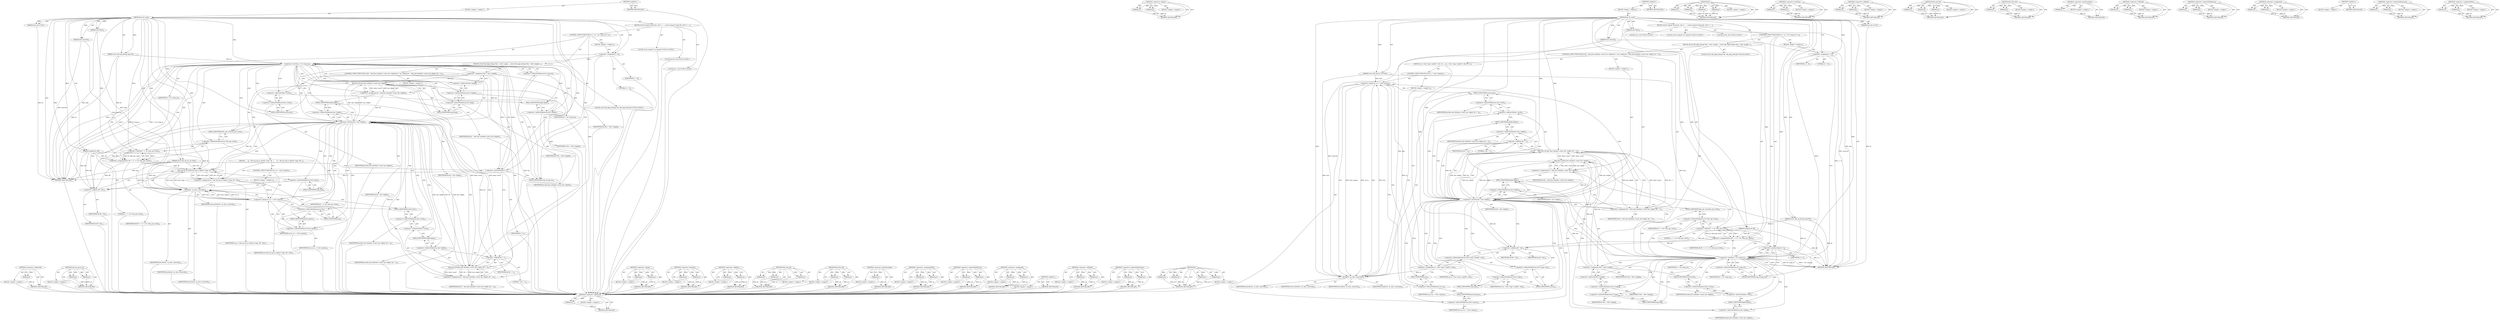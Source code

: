 digraph "&lt;operator&gt;.assignmentPlus" {
vulnerable_154 [label=<(METHOD,&lt;operator&gt;.addressOf)>];
vulnerable_155 [label=<(PARAM,p1)>];
vulnerable_156 [label=<(BLOCK,&lt;empty&gt;,&lt;empty&gt;)>];
vulnerable_157 [label=<(METHOD_RETURN,ANY)>];
vulnerable_179 [label=<(METHOD,blk_mq_tag_to_rq)>];
vulnerable_180 [label=<(PARAM,p1)>];
vulnerable_181 [label=<(PARAM,p2)>];
vulnerable_182 [label=<(BLOCK,&lt;empty&gt;,&lt;empty&gt;)>];
vulnerable_183 [label=<(METHOD_RETURN,ANY)>];
vulnerable_6 [label=<(METHOD,&lt;global&gt;)<SUB>1</SUB>>];
vulnerable_7 [label=<(BLOCK,&lt;empty&gt;,&lt;empty&gt;)<SUB>1</SUB>>];
vulnerable_8 [label=<(METHOD,bt_for_each)<SUB>1</SUB>>];
vulnerable_9 [label=<(PARAM,struct blk_mq_hw_ctx *hctx)<SUB>1</SUB>>];
vulnerable_10 [label=<(PARAM,struct blk_mq_bitmap_tags *bt)<SUB>2</SUB>>];
vulnerable_11 [label=<(PARAM,unsigned int off)<SUB>2</SUB>>];
vulnerable_12 [label=<(PARAM,busy_iter_fn *fn)<SUB>3</SUB>>];
vulnerable_13 [label=<(PARAM,void *data)<SUB>3</SUB>>];
vulnerable_14 [label=<(PARAM,bool reserved)<SUB>3</SUB>>];
vulnerable_15 [label=<(BLOCK,{
	struct request *rq;
	int bit, i;

	for (i = ...,{
	struct request *rq;
	int bit, i;

	for (i = ...)<SUB>4</SUB>>];
vulnerable_16 [label="<(LOCAL,struct request* rq: request*)<SUB>5</SUB>>"];
vulnerable_17 [label="<(LOCAL,int bit: int)<SUB>6</SUB>>"];
vulnerable_18 [label="<(LOCAL,int i: int)<SUB>6</SUB>>"];
vulnerable_19 [label=<(CONTROL_STRUCTURE,FOR,for (i = 0;i &lt; bt-&gt;map_nr;i++))<SUB>8</SUB>>];
vulnerable_20 [label=<(BLOCK,&lt;empty&gt;,&lt;empty&gt;)<SUB>8</SUB>>];
vulnerable_21 [label=<(&lt;operator&gt;.assignment,i = 0)<SUB>8</SUB>>];
vulnerable_22 [label=<(IDENTIFIER,i,i = 0)<SUB>8</SUB>>];
vulnerable_23 [label=<(LITERAL,0,i = 0)<SUB>8</SUB>>];
vulnerable_24 [label=<(&lt;operator&gt;.lessThan,i &lt; bt-&gt;map_nr)<SUB>8</SUB>>];
vulnerable_25 [label=<(IDENTIFIER,i,i &lt; bt-&gt;map_nr)<SUB>8</SUB>>];
vulnerable_26 [label=<(&lt;operator&gt;.indirectFieldAccess,bt-&gt;map_nr)<SUB>8</SUB>>];
vulnerable_27 [label=<(IDENTIFIER,bt,i &lt; bt-&gt;map_nr)<SUB>8</SUB>>];
vulnerable_28 [label=<(FIELD_IDENTIFIER,map_nr,map_nr)<SUB>8</SUB>>];
vulnerable_29 [label=<(&lt;operator&gt;.postIncrement,i++)<SUB>8</SUB>>];
vulnerable_30 [label=<(IDENTIFIER,i,i++)<SUB>8</SUB>>];
vulnerable_31 [label=<(BLOCK,{
		struct blk_align_bitmap *bm = &amp;bt-&gt;map[i];
...,{
		struct blk_align_bitmap *bm = &amp;bt-&gt;map[i];
...)<SUB>8</SUB>>];
vulnerable_32 [label="<(LOCAL,struct blk_align_bitmap* bm: blk_align_bitmap*)<SUB>9</SUB>>"];
vulnerable_33 [label=<(&lt;operator&gt;.assignment,*bm = &amp;bt-&gt;map[i])<SUB>9</SUB>>];
vulnerable_34 [label=<(IDENTIFIER,bm,*bm = &amp;bt-&gt;map[i])<SUB>9</SUB>>];
vulnerable_35 [label=<(&lt;operator&gt;.addressOf,&amp;bt-&gt;map[i])<SUB>9</SUB>>];
vulnerable_36 [label=<(&lt;operator&gt;.indirectIndexAccess,bt-&gt;map[i])<SUB>9</SUB>>];
vulnerable_37 [label=<(&lt;operator&gt;.indirectFieldAccess,bt-&gt;map)<SUB>9</SUB>>];
vulnerable_38 [label=<(IDENTIFIER,bt,*bm = &amp;bt-&gt;map[i])<SUB>9</SUB>>];
vulnerable_39 [label=<(FIELD_IDENTIFIER,map,map)<SUB>9</SUB>>];
vulnerable_40 [label=<(IDENTIFIER,i,*bm = &amp;bt-&gt;map[i])<SUB>9</SUB>>];
vulnerable_41 [label=<(CONTROL_STRUCTURE,FOR,for (bit = find_first_bit(&amp;bm-&gt;word, bm-&gt;depth);bit &lt; bm-&gt;depth;bit = find_next_bit(&amp;bm-&gt;word, bm-&gt;depth, bit + 1)))<SUB>11</SUB>>];
vulnerable_42 [label=<(BLOCK,&lt;empty&gt;,&lt;empty&gt;)<SUB>11</SUB>>];
vulnerable_43 [label=<(&lt;operator&gt;.assignment,bit = find_first_bit(&amp;bm-&gt;word, bm-&gt;depth))<SUB>11</SUB>>];
vulnerable_44 [label=<(IDENTIFIER,bit,bit = find_first_bit(&amp;bm-&gt;word, bm-&gt;depth))<SUB>11</SUB>>];
vulnerable_45 [label=<(find_first_bit,find_first_bit(&amp;bm-&gt;word, bm-&gt;depth))<SUB>11</SUB>>];
vulnerable_46 [label=<(&lt;operator&gt;.addressOf,&amp;bm-&gt;word)<SUB>11</SUB>>];
vulnerable_47 [label=<(&lt;operator&gt;.indirectFieldAccess,bm-&gt;word)<SUB>11</SUB>>];
vulnerable_48 [label=<(IDENTIFIER,bm,find_first_bit(&amp;bm-&gt;word, bm-&gt;depth))<SUB>11</SUB>>];
vulnerable_49 [label=<(FIELD_IDENTIFIER,word,word)<SUB>11</SUB>>];
vulnerable_50 [label=<(&lt;operator&gt;.indirectFieldAccess,bm-&gt;depth)<SUB>11</SUB>>];
vulnerable_51 [label=<(IDENTIFIER,bm,find_first_bit(&amp;bm-&gt;word, bm-&gt;depth))<SUB>11</SUB>>];
vulnerable_52 [label=<(FIELD_IDENTIFIER,depth,depth)<SUB>11</SUB>>];
vulnerable_53 [label=<(&lt;operator&gt;.lessThan,bit &lt; bm-&gt;depth)<SUB>12</SUB>>];
vulnerable_54 [label=<(IDENTIFIER,bit,bit &lt; bm-&gt;depth)<SUB>12</SUB>>];
vulnerable_55 [label=<(&lt;operator&gt;.indirectFieldAccess,bm-&gt;depth)<SUB>12</SUB>>];
vulnerable_56 [label=<(IDENTIFIER,bm,bit &lt; bm-&gt;depth)<SUB>12</SUB>>];
vulnerable_57 [label=<(FIELD_IDENTIFIER,depth,depth)<SUB>12</SUB>>];
vulnerable_58 [label=<(&lt;operator&gt;.assignment,bit = find_next_bit(&amp;bm-&gt;word, bm-&gt;depth, bit + 1))<SUB>13</SUB>>];
vulnerable_59 [label=<(IDENTIFIER,bit,bit = find_next_bit(&amp;bm-&gt;word, bm-&gt;depth, bit + 1))<SUB>13</SUB>>];
vulnerable_60 [label=<(find_next_bit,find_next_bit(&amp;bm-&gt;word, bm-&gt;depth, bit + 1))<SUB>13</SUB>>];
vulnerable_61 [label=<(&lt;operator&gt;.addressOf,&amp;bm-&gt;word)<SUB>13</SUB>>];
vulnerable_62 [label=<(&lt;operator&gt;.indirectFieldAccess,bm-&gt;word)<SUB>13</SUB>>];
vulnerable_63 [label=<(IDENTIFIER,bm,find_next_bit(&amp;bm-&gt;word, bm-&gt;depth, bit + 1))<SUB>13</SUB>>];
vulnerable_64 [label=<(FIELD_IDENTIFIER,word,word)<SUB>13</SUB>>];
vulnerable_65 [label=<(&lt;operator&gt;.indirectFieldAccess,bm-&gt;depth)<SUB>13</SUB>>];
vulnerable_66 [label=<(IDENTIFIER,bm,find_next_bit(&amp;bm-&gt;word, bm-&gt;depth, bit + 1))<SUB>13</SUB>>];
vulnerable_67 [label=<(FIELD_IDENTIFIER,depth,depth)<SUB>13</SUB>>];
vulnerable_68 [label=<(&lt;operator&gt;.addition,bit + 1)<SUB>13</SUB>>];
vulnerable_69 [label=<(IDENTIFIER,bit,bit + 1)<SUB>13</SUB>>];
vulnerable_70 [label=<(LITERAL,1,bit + 1)<SUB>13</SUB>>];
vulnerable_71 [label=<(BLOCK,{
		     	rq = blk_mq_tag_to_rq(hctx-&gt;tags, off...,{
		     	rq = blk_mq_tag_to_rq(hctx-&gt;tags, off...)<SUB>13</SUB>>];
vulnerable_72 [label=<(&lt;operator&gt;.assignment,rq = blk_mq_tag_to_rq(hctx-&gt;tags, off + bit))<SUB>14</SUB>>];
vulnerable_73 [label=<(IDENTIFIER,rq,rq = blk_mq_tag_to_rq(hctx-&gt;tags, off + bit))<SUB>14</SUB>>];
vulnerable_74 [label=<(blk_mq_tag_to_rq,blk_mq_tag_to_rq(hctx-&gt;tags, off + bit))<SUB>14</SUB>>];
vulnerable_75 [label=<(&lt;operator&gt;.indirectFieldAccess,hctx-&gt;tags)<SUB>14</SUB>>];
vulnerable_76 [label=<(IDENTIFIER,hctx,blk_mq_tag_to_rq(hctx-&gt;tags, off + bit))<SUB>14</SUB>>];
vulnerable_77 [label=<(FIELD_IDENTIFIER,tags,tags)<SUB>14</SUB>>];
vulnerable_78 [label=<(&lt;operator&gt;.addition,off + bit)<SUB>14</SUB>>];
vulnerable_79 [label=<(IDENTIFIER,off,off + bit)<SUB>14</SUB>>];
vulnerable_80 [label=<(IDENTIFIER,bit,off + bit)<SUB>14</SUB>>];
vulnerable_81 [label=<(CONTROL_STRUCTURE,IF,if (rq-&gt;q == hctx-&gt;queue))<SUB>15</SUB>>];
vulnerable_82 [label=<(&lt;operator&gt;.equals,rq-&gt;q == hctx-&gt;queue)<SUB>15</SUB>>];
vulnerable_83 [label=<(&lt;operator&gt;.indirectFieldAccess,rq-&gt;q)<SUB>15</SUB>>];
vulnerable_84 [label=<(IDENTIFIER,rq,rq-&gt;q == hctx-&gt;queue)<SUB>15</SUB>>];
vulnerable_85 [label=<(FIELD_IDENTIFIER,q,q)<SUB>15</SUB>>];
vulnerable_86 [label=<(&lt;operator&gt;.indirectFieldAccess,hctx-&gt;queue)<SUB>15</SUB>>];
vulnerable_87 [label=<(IDENTIFIER,hctx,rq-&gt;q == hctx-&gt;queue)<SUB>15</SUB>>];
vulnerable_88 [label=<(FIELD_IDENTIFIER,queue,queue)<SUB>15</SUB>>];
vulnerable_89 [label=<(BLOCK,&lt;empty&gt;,&lt;empty&gt;)<SUB>16</SUB>>];
vulnerable_90 [label=<(fn,fn(hctx, rq, data, reserved))<SUB>16</SUB>>];
vulnerable_91 [label=<(IDENTIFIER,hctx,fn(hctx, rq, data, reserved))<SUB>16</SUB>>];
vulnerable_92 [label=<(IDENTIFIER,rq,fn(hctx, rq, data, reserved))<SUB>16</SUB>>];
vulnerable_93 [label=<(IDENTIFIER,data,fn(hctx, rq, data, reserved))<SUB>16</SUB>>];
vulnerable_94 [label=<(IDENTIFIER,reserved,fn(hctx, rq, data, reserved))<SUB>16</SUB>>];
vulnerable_95 [label=<(&lt;operator&gt;.assignmentPlus,off += (1 &lt;&lt; bt-&gt;bits_per_word))<SUB>19</SUB>>];
vulnerable_96 [label=<(IDENTIFIER,off,off += (1 &lt;&lt; bt-&gt;bits_per_word))<SUB>19</SUB>>];
vulnerable_97 [label=<(&lt;operator&gt;.shiftLeft,1 &lt;&lt; bt-&gt;bits_per_word)<SUB>19</SUB>>];
vulnerable_98 [label=<(LITERAL,1,1 &lt;&lt; bt-&gt;bits_per_word)<SUB>19</SUB>>];
vulnerable_99 [label=<(&lt;operator&gt;.indirectFieldAccess,bt-&gt;bits_per_word)<SUB>19</SUB>>];
vulnerable_100 [label=<(IDENTIFIER,bt,1 &lt;&lt; bt-&gt;bits_per_word)<SUB>19</SUB>>];
vulnerable_101 [label=<(FIELD_IDENTIFIER,bits_per_word,bits_per_word)<SUB>19</SUB>>];
vulnerable_102 [label=<(METHOD_RETURN,void)<SUB>1</SUB>>];
vulnerable_104 [label=<(METHOD_RETURN,ANY)<SUB>1</SUB>>];
vulnerable_184 [label=<(METHOD,&lt;operator&gt;.equals)>];
vulnerable_185 [label=<(PARAM,p1)>];
vulnerable_186 [label=<(PARAM,p2)>];
vulnerable_187 [label=<(BLOCK,&lt;empty&gt;,&lt;empty&gt;)>];
vulnerable_188 [label=<(METHOD_RETURN,ANY)>];
vulnerable_140 [label=<(METHOD,&lt;operator&gt;.lessThan)>];
vulnerable_141 [label=<(PARAM,p1)>];
vulnerable_142 [label=<(PARAM,p2)>];
vulnerable_143 [label=<(BLOCK,&lt;empty&gt;,&lt;empty&gt;)>];
vulnerable_144 [label=<(METHOD_RETURN,ANY)>];
vulnerable_174 [label=<(METHOD,&lt;operator&gt;.addition)>];
vulnerable_175 [label=<(PARAM,p1)>];
vulnerable_176 [label=<(PARAM,p2)>];
vulnerable_177 [label=<(BLOCK,&lt;empty&gt;,&lt;empty&gt;)>];
vulnerable_178 [label=<(METHOD_RETURN,ANY)>];
vulnerable_168 [label=<(METHOD,find_next_bit)>];
vulnerable_169 [label=<(PARAM,p1)>];
vulnerable_170 [label=<(PARAM,p2)>];
vulnerable_171 [label=<(PARAM,p3)>];
vulnerable_172 [label=<(BLOCK,&lt;empty&gt;,&lt;empty&gt;)>];
vulnerable_173 [label=<(METHOD_RETURN,ANY)>];
vulnerable_163 [label=<(METHOD,find_first_bit)>];
vulnerable_164 [label=<(PARAM,p1)>];
vulnerable_165 [label=<(PARAM,p2)>];
vulnerable_166 [label=<(BLOCK,&lt;empty&gt;,&lt;empty&gt;)>];
vulnerable_167 [label=<(METHOD_RETURN,ANY)>];
vulnerable_150 [label=<(METHOD,&lt;operator&gt;.postIncrement)>];
vulnerable_151 [label=<(PARAM,p1)>];
vulnerable_152 [label=<(BLOCK,&lt;empty&gt;,&lt;empty&gt;)>];
vulnerable_153 [label=<(METHOD_RETURN,ANY)>];
vulnerable_196 [label=<(METHOD,&lt;operator&gt;.assignmentPlus)>];
vulnerable_197 [label=<(PARAM,p1)>];
vulnerable_198 [label=<(PARAM,p2)>];
vulnerable_199 [label=<(BLOCK,&lt;empty&gt;,&lt;empty&gt;)>];
vulnerable_200 [label=<(METHOD_RETURN,ANY)>];
vulnerable_145 [label=<(METHOD,&lt;operator&gt;.indirectFieldAccess)>];
vulnerable_146 [label=<(PARAM,p1)>];
vulnerable_147 [label=<(PARAM,p2)>];
vulnerable_148 [label=<(BLOCK,&lt;empty&gt;,&lt;empty&gt;)>];
vulnerable_149 [label=<(METHOD_RETURN,ANY)>];
vulnerable_135 [label=<(METHOD,&lt;operator&gt;.assignment)>];
vulnerable_136 [label=<(PARAM,p1)>];
vulnerable_137 [label=<(PARAM,p2)>];
vulnerable_138 [label=<(BLOCK,&lt;empty&gt;,&lt;empty&gt;)>];
vulnerable_139 [label=<(METHOD_RETURN,ANY)>];
vulnerable_129 [label=<(METHOD,&lt;global&gt;)<SUB>1</SUB>>];
vulnerable_130 [label=<(BLOCK,&lt;empty&gt;,&lt;empty&gt;)>];
vulnerable_131 [label=<(METHOD_RETURN,ANY)>];
vulnerable_201 [label=<(METHOD,&lt;operator&gt;.shiftLeft)>];
vulnerable_202 [label=<(PARAM,p1)>];
vulnerable_203 [label=<(PARAM,p2)>];
vulnerable_204 [label=<(BLOCK,&lt;empty&gt;,&lt;empty&gt;)>];
vulnerable_205 [label=<(METHOD_RETURN,ANY)>];
vulnerable_158 [label=<(METHOD,&lt;operator&gt;.indirectIndexAccess)>];
vulnerable_159 [label=<(PARAM,p1)>];
vulnerable_160 [label=<(PARAM,p2)>];
vulnerable_161 [label=<(BLOCK,&lt;empty&gt;,&lt;empty&gt;)>];
vulnerable_162 [label=<(METHOD_RETURN,ANY)>];
vulnerable_189 [label=<(METHOD,fn)>];
vulnerable_190 [label=<(PARAM,p1)>];
vulnerable_191 [label=<(PARAM,p2)>];
vulnerable_192 [label=<(PARAM,p3)>];
vulnerable_193 [label=<(PARAM,p4)>];
vulnerable_194 [label=<(BLOCK,&lt;empty&gt;,&lt;empty&gt;)>];
vulnerable_195 [label=<(METHOD_RETURN,ANY)>];
fixed_156 [label=<(METHOD,&lt;operator&gt;.addressOf)>];
fixed_157 [label=<(PARAM,p1)>];
fixed_158 [label=<(BLOCK,&lt;empty&gt;,&lt;empty&gt;)>];
fixed_159 [label=<(METHOD_RETURN,ANY)>];
fixed_181 [label=<(METHOD,&lt;operator&gt;.equals)>];
fixed_182 [label=<(PARAM,p1)>];
fixed_183 [label=<(PARAM,p2)>];
fixed_184 [label=<(BLOCK,&lt;empty&gt;,&lt;empty&gt;)>];
fixed_185 [label=<(METHOD_RETURN,ANY)>];
fixed_6 [label=<(METHOD,&lt;global&gt;)<SUB>1</SUB>>];
fixed_7 [label=<(BLOCK,&lt;empty&gt;,&lt;empty&gt;)<SUB>1</SUB>>];
fixed_8 [label=<(METHOD,bt_for_each)<SUB>1</SUB>>];
fixed_9 [label=<(PARAM,struct blk_mq_hw_ctx *hctx)<SUB>1</SUB>>];
fixed_10 [label=<(PARAM,struct blk_mq_bitmap_tags *bt)<SUB>2</SUB>>];
fixed_11 [label=<(PARAM,unsigned int off)<SUB>2</SUB>>];
fixed_12 [label=<(PARAM,busy_iter_fn *fn)<SUB>3</SUB>>];
fixed_13 [label=<(PARAM,void *data)<SUB>3</SUB>>];
fixed_14 [label=<(PARAM,bool reserved)<SUB>3</SUB>>];
fixed_15 [label=<(BLOCK,{
	struct request *rq;
	int bit, i;

	for (i = ...,{
	struct request *rq;
	int bit, i;

	for (i = ...)<SUB>4</SUB>>];
fixed_16 [label="<(LOCAL,struct request* rq: request*)<SUB>5</SUB>>"];
fixed_17 [label="<(LOCAL,int bit: int)<SUB>6</SUB>>"];
fixed_18 [label="<(LOCAL,int i: int)<SUB>6</SUB>>"];
fixed_19 [label=<(CONTROL_STRUCTURE,FOR,for (i = 0;i &lt; bt-&gt;map_nr;i++))<SUB>8</SUB>>];
fixed_20 [label=<(BLOCK,&lt;empty&gt;,&lt;empty&gt;)<SUB>8</SUB>>];
fixed_21 [label=<(&lt;operator&gt;.assignment,i = 0)<SUB>8</SUB>>];
fixed_22 [label=<(IDENTIFIER,i,i = 0)<SUB>8</SUB>>];
fixed_23 [label=<(LITERAL,0,i = 0)<SUB>8</SUB>>];
fixed_24 [label=<(&lt;operator&gt;.lessThan,i &lt; bt-&gt;map_nr)<SUB>8</SUB>>];
fixed_25 [label=<(IDENTIFIER,i,i &lt; bt-&gt;map_nr)<SUB>8</SUB>>];
fixed_26 [label=<(&lt;operator&gt;.indirectFieldAccess,bt-&gt;map_nr)<SUB>8</SUB>>];
fixed_27 [label=<(IDENTIFIER,bt,i &lt; bt-&gt;map_nr)<SUB>8</SUB>>];
fixed_28 [label=<(FIELD_IDENTIFIER,map_nr,map_nr)<SUB>8</SUB>>];
fixed_29 [label=<(&lt;operator&gt;.postIncrement,i++)<SUB>8</SUB>>];
fixed_30 [label=<(IDENTIFIER,i,i++)<SUB>8</SUB>>];
fixed_31 [label=<(BLOCK,{
		struct blk_align_bitmap *bm = &amp;bt-&gt;map[i];
...,{
		struct blk_align_bitmap *bm = &amp;bt-&gt;map[i];
...)<SUB>8</SUB>>];
fixed_32 [label="<(LOCAL,struct blk_align_bitmap* bm: blk_align_bitmap*)<SUB>9</SUB>>"];
fixed_33 [label=<(&lt;operator&gt;.assignment,*bm = &amp;bt-&gt;map[i])<SUB>9</SUB>>];
fixed_34 [label=<(IDENTIFIER,bm,*bm = &amp;bt-&gt;map[i])<SUB>9</SUB>>];
fixed_35 [label=<(&lt;operator&gt;.addressOf,&amp;bt-&gt;map[i])<SUB>9</SUB>>];
fixed_36 [label=<(&lt;operator&gt;.indirectIndexAccess,bt-&gt;map[i])<SUB>9</SUB>>];
fixed_37 [label=<(&lt;operator&gt;.indirectFieldAccess,bt-&gt;map)<SUB>9</SUB>>];
fixed_38 [label=<(IDENTIFIER,bt,*bm = &amp;bt-&gt;map[i])<SUB>9</SUB>>];
fixed_39 [label=<(FIELD_IDENTIFIER,map,map)<SUB>9</SUB>>];
fixed_40 [label=<(IDENTIFIER,i,*bm = &amp;bt-&gt;map[i])<SUB>9</SUB>>];
fixed_41 [label=<(CONTROL_STRUCTURE,FOR,for (bit = find_first_bit(&amp;bm-&gt;word, bm-&gt;depth);bit &lt; bm-&gt;depth;bit = find_next_bit(&amp;bm-&gt;word, bm-&gt;depth, bit + 1)))<SUB>11</SUB>>];
fixed_42 [label=<(BLOCK,&lt;empty&gt;,&lt;empty&gt;)<SUB>11</SUB>>];
fixed_43 [label=<(&lt;operator&gt;.assignment,bit = find_first_bit(&amp;bm-&gt;word, bm-&gt;depth))<SUB>11</SUB>>];
fixed_44 [label=<(IDENTIFIER,bit,bit = find_first_bit(&amp;bm-&gt;word, bm-&gt;depth))<SUB>11</SUB>>];
fixed_45 [label=<(find_first_bit,find_first_bit(&amp;bm-&gt;word, bm-&gt;depth))<SUB>11</SUB>>];
fixed_46 [label=<(&lt;operator&gt;.addressOf,&amp;bm-&gt;word)<SUB>11</SUB>>];
fixed_47 [label=<(&lt;operator&gt;.indirectFieldAccess,bm-&gt;word)<SUB>11</SUB>>];
fixed_48 [label=<(IDENTIFIER,bm,find_first_bit(&amp;bm-&gt;word, bm-&gt;depth))<SUB>11</SUB>>];
fixed_49 [label=<(FIELD_IDENTIFIER,word,word)<SUB>11</SUB>>];
fixed_50 [label=<(&lt;operator&gt;.indirectFieldAccess,bm-&gt;depth)<SUB>11</SUB>>];
fixed_51 [label=<(IDENTIFIER,bm,find_first_bit(&amp;bm-&gt;word, bm-&gt;depth))<SUB>11</SUB>>];
fixed_52 [label=<(FIELD_IDENTIFIER,depth,depth)<SUB>11</SUB>>];
fixed_53 [label=<(&lt;operator&gt;.lessThan,bit &lt; bm-&gt;depth)<SUB>12</SUB>>];
fixed_54 [label=<(IDENTIFIER,bit,bit &lt; bm-&gt;depth)<SUB>12</SUB>>];
fixed_55 [label=<(&lt;operator&gt;.indirectFieldAccess,bm-&gt;depth)<SUB>12</SUB>>];
fixed_56 [label=<(IDENTIFIER,bm,bit &lt; bm-&gt;depth)<SUB>12</SUB>>];
fixed_57 [label=<(FIELD_IDENTIFIER,depth,depth)<SUB>12</SUB>>];
fixed_58 [label=<(&lt;operator&gt;.assignment,bit = find_next_bit(&amp;bm-&gt;word, bm-&gt;depth, bit + 1))<SUB>13</SUB>>];
fixed_59 [label=<(IDENTIFIER,bit,bit = find_next_bit(&amp;bm-&gt;word, bm-&gt;depth, bit + 1))<SUB>13</SUB>>];
fixed_60 [label=<(find_next_bit,find_next_bit(&amp;bm-&gt;word, bm-&gt;depth, bit + 1))<SUB>13</SUB>>];
fixed_61 [label=<(&lt;operator&gt;.addressOf,&amp;bm-&gt;word)<SUB>13</SUB>>];
fixed_62 [label=<(&lt;operator&gt;.indirectFieldAccess,bm-&gt;word)<SUB>13</SUB>>];
fixed_63 [label=<(IDENTIFIER,bm,find_next_bit(&amp;bm-&gt;word, bm-&gt;depth, bit + 1))<SUB>13</SUB>>];
fixed_64 [label=<(FIELD_IDENTIFIER,word,word)<SUB>13</SUB>>];
fixed_65 [label=<(&lt;operator&gt;.indirectFieldAccess,bm-&gt;depth)<SUB>13</SUB>>];
fixed_66 [label=<(IDENTIFIER,bm,find_next_bit(&amp;bm-&gt;word, bm-&gt;depth, bit + 1))<SUB>13</SUB>>];
fixed_67 [label=<(FIELD_IDENTIFIER,depth,depth)<SUB>13</SUB>>];
fixed_68 [label=<(&lt;operator&gt;.addition,bit + 1)<SUB>13</SUB>>];
fixed_69 [label=<(IDENTIFIER,bit,bit + 1)<SUB>13</SUB>>];
fixed_70 [label=<(LITERAL,1,bit + 1)<SUB>13</SUB>>];
fixed_71 [label=<(BLOCK,{
			rq = hctx-&gt;tags-&gt;rqs[off + bit];
 			if (r...,{
			rq = hctx-&gt;tags-&gt;rqs[off + bit];
 			if (r...)<SUB>13</SUB>>];
fixed_72 [label=<(&lt;operator&gt;.assignment,rq = hctx-&gt;tags-&gt;rqs[off + bit])<SUB>14</SUB>>];
fixed_73 [label=<(IDENTIFIER,rq,rq = hctx-&gt;tags-&gt;rqs[off + bit])<SUB>14</SUB>>];
fixed_74 [label=<(&lt;operator&gt;.indirectIndexAccess,hctx-&gt;tags-&gt;rqs[off + bit])<SUB>14</SUB>>];
fixed_75 [label=<(&lt;operator&gt;.indirectFieldAccess,hctx-&gt;tags-&gt;rqs)<SUB>14</SUB>>];
fixed_76 [label=<(&lt;operator&gt;.indirectFieldAccess,hctx-&gt;tags)<SUB>14</SUB>>];
fixed_77 [label=<(IDENTIFIER,hctx,rq = hctx-&gt;tags-&gt;rqs[off + bit])<SUB>14</SUB>>];
fixed_78 [label=<(FIELD_IDENTIFIER,tags,tags)<SUB>14</SUB>>];
fixed_79 [label=<(FIELD_IDENTIFIER,rqs,rqs)<SUB>14</SUB>>];
fixed_80 [label=<(&lt;operator&gt;.addition,off + bit)<SUB>14</SUB>>];
fixed_81 [label=<(IDENTIFIER,off,off + bit)<SUB>14</SUB>>];
fixed_82 [label=<(IDENTIFIER,bit,off + bit)<SUB>14</SUB>>];
fixed_83 [label=<(CONTROL_STRUCTURE,IF,if (rq-&gt;q == hctx-&gt;queue))<SUB>15</SUB>>];
fixed_84 [label=<(&lt;operator&gt;.equals,rq-&gt;q == hctx-&gt;queue)<SUB>15</SUB>>];
fixed_85 [label=<(&lt;operator&gt;.indirectFieldAccess,rq-&gt;q)<SUB>15</SUB>>];
fixed_86 [label=<(IDENTIFIER,rq,rq-&gt;q == hctx-&gt;queue)<SUB>15</SUB>>];
fixed_87 [label=<(FIELD_IDENTIFIER,q,q)<SUB>15</SUB>>];
fixed_88 [label=<(&lt;operator&gt;.indirectFieldAccess,hctx-&gt;queue)<SUB>15</SUB>>];
fixed_89 [label=<(IDENTIFIER,hctx,rq-&gt;q == hctx-&gt;queue)<SUB>15</SUB>>];
fixed_90 [label=<(FIELD_IDENTIFIER,queue,queue)<SUB>15</SUB>>];
fixed_91 [label=<(BLOCK,&lt;empty&gt;,&lt;empty&gt;)<SUB>16</SUB>>];
fixed_92 [label=<(fn,fn(hctx, rq, data, reserved))<SUB>16</SUB>>];
fixed_93 [label=<(IDENTIFIER,hctx,fn(hctx, rq, data, reserved))<SUB>16</SUB>>];
fixed_94 [label=<(IDENTIFIER,rq,fn(hctx, rq, data, reserved))<SUB>16</SUB>>];
fixed_95 [label=<(IDENTIFIER,data,fn(hctx, rq, data, reserved))<SUB>16</SUB>>];
fixed_96 [label=<(IDENTIFIER,reserved,fn(hctx, rq, data, reserved))<SUB>16</SUB>>];
fixed_97 [label=<(&lt;operator&gt;.assignmentPlus,off += (1 &lt;&lt; bt-&gt;bits_per_word))<SUB>19</SUB>>];
fixed_98 [label=<(IDENTIFIER,off,off += (1 &lt;&lt; bt-&gt;bits_per_word))<SUB>19</SUB>>];
fixed_99 [label=<(&lt;operator&gt;.shiftLeft,1 &lt;&lt; bt-&gt;bits_per_word)<SUB>19</SUB>>];
fixed_100 [label=<(LITERAL,1,1 &lt;&lt; bt-&gt;bits_per_word)<SUB>19</SUB>>];
fixed_101 [label=<(&lt;operator&gt;.indirectFieldAccess,bt-&gt;bits_per_word)<SUB>19</SUB>>];
fixed_102 [label=<(IDENTIFIER,bt,1 &lt;&lt; bt-&gt;bits_per_word)<SUB>19</SUB>>];
fixed_103 [label=<(FIELD_IDENTIFIER,bits_per_word,bits_per_word)<SUB>19</SUB>>];
fixed_104 [label=<(METHOD_RETURN,void)<SUB>1</SUB>>];
fixed_106 [label=<(METHOD_RETURN,ANY)<SUB>1</SUB>>];
fixed_186 [label=<(METHOD,fn)>];
fixed_187 [label=<(PARAM,p1)>];
fixed_188 [label=<(PARAM,p2)>];
fixed_189 [label=<(PARAM,p3)>];
fixed_190 [label=<(PARAM,p4)>];
fixed_191 [label=<(BLOCK,&lt;empty&gt;,&lt;empty&gt;)>];
fixed_192 [label=<(METHOD_RETURN,ANY)>];
fixed_142 [label=<(METHOD,&lt;operator&gt;.lessThan)>];
fixed_143 [label=<(PARAM,p1)>];
fixed_144 [label=<(PARAM,p2)>];
fixed_145 [label=<(BLOCK,&lt;empty&gt;,&lt;empty&gt;)>];
fixed_146 [label=<(METHOD_RETURN,ANY)>];
fixed_176 [label=<(METHOD,&lt;operator&gt;.addition)>];
fixed_177 [label=<(PARAM,p1)>];
fixed_178 [label=<(PARAM,p2)>];
fixed_179 [label=<(BLOCK,&lt;empty&gt;,&lt;empty&gt;)>];
fixed_180 [label=<(METHOD_RETURN,ANY)>];
fixed_170 [label=<(METHOD,find_next_bit)>];
fixed_171 [label=<(PARAM,p1)>];
fixed_172 [label=<(PARAM,p2)>];
fixed_173 [label=<(PARAM,p3)>];
fixed_174 [label=<(BLOCK,&lt;empty&gt;,&lt;empty&gt;)>];
fixed_175 [label=<(METHOD_RETURN,ANY)>];
fixed_165 [label=<(METHOD,find_first_bit)>];
fixed_166 [label=<(PARAM,p1)>];
fixed_167 [label=<(PARAM,p2)>];
fixed_168 [label=<(BLOCK,&lt;empty&gt;,&lt;empty&gt;)>];
fixed_169 [label=<(METHOD_RETURN,ANY)>];
fixed_152 [label=<(METHOD,&lt;operator&gt;.postIncrement)>];
fixed_153 [label=<(PARAM,p1)>];
fixed_154 [label=<(BLOCK,&lt;empty&gt;,&lt;empty&gt;)>];
fixed_155 [label=<(METHOD_RETURN,ANY)>];
fixed_198 [label=<(METHOD,&lt;operator&gt;.shiftLeft)>];
fixed_199 [label=<(PARAM,p1)>];
fixed_200 [label=<(PARAM,p2)>];
fixed_201 [label=<(BLOCK,&lt;empty&gt;,&lt;empty&gt;)>];
fixed_202 [label=<(METHOD_RETURN,ANY)>];
fixed_147 [label=<(METHOD,&lt;operator&gt;.indirectFieldAccess)>];
fixed_148 [label=<(PARAM,p1)>];
fixed_149 [label=<(PARAM,p2)>];
fixed_150 [label=<(BLOCK,&lt;empty&gt;,&lt;empty&gt;)>];
fixed_151 [label=<(METHOD_RETURN,ANY)>];
fixed_137 [label=<(METHOD,&lt;operator&gt;.assignment)>];
fixed_138 [label=<(PARAM,p1)>];
fixed_139 [label=<(PARAM,p2)>];
fixed_140 [label=<(BLOCK,&lt;empty&gt;,&lt;empty&gt;)>];
fixed_141 [label=<(METHOD_RETURN,ANY)>];
fixed_131 [label=<(METHOD,&lt;global&gt;)<SUB>1</SUB>>];
fixed_132 [label=<(BLOCK,&lt;empty&gt;,&lt;empty&gt;)>];
fixed_133 [label=<(METHOD_RETURN,ANY)>];
fixed_160 [label=<(METHOD,&lt;operator&gt;.indirectIndexAccess)>];
fixed_161 [label=<(PARAM,p1)>];
fixed_162 [label=<(PARAM,p2)>];
fixed_163 [label=<(BLOCK,&lt;empty&gt;,&lt;empty&gt;)>];
fixed_164 [label=<(METHOD_RETURN,ANY)>];
fixed_193 [label=<(METHOD,&lt;operator&gt;.assignmentPlus)>];
fixed_194 [label=<(PARAM,p1)>];
fixed_195 [label=<(PARAM,p2)>];
fixed_196 [label=<(BLOCK,&lt;empty&gt;,&lt;empty&gt;)>];
fixed_197 [label=<(METHOD_RETURN,ANY)>];
vulnerable_154 -> vulnerable_155  [key=0, label="AST: "];
vulnerable_154 -> vulnerable_155  [key=1, label="DDG: "];
vulnerable_154 -> vulnerable_156  [key=0, label="AST: "];
vulnerable_154 -> vulnerable_157  [key=0, label="AST: "];
vulnerable_154 -> vulnerable_157  [key=1, label="CFG: "];
vulnerable_155 -> vulnerable_157  [key=0, label="DDG: p1"];
vulnerable_156 -> fixed_156  [key=0];
vulnerable_157 -> fixed_156  [key=0];
vulnerable_179 -> vulnerable_180  [key=0, label="AST: "];
vulnerable_179 -> vulnerable_180  [key=1, label="DDG: "];
vulnerable_179 -> vulnerable_182  [key=0, label="AST: "];
vulnerable_179 -> vulnerable_181  [key=0, label="AST: "];
vulnerable_179 -> vulnerable_181  [key=1, label="DDG: "];
vulnerable_179 -> vulnerable_183  [key=0, label="AST: "];
vulnerable_179 -> vulnerable_183  [key=1, label="CFG: "];
vulnerable_180 -> vulnerable_183  [key=0, label="DDG: p1"];
vulnerable_181 -> vulnerable_183  [key=0, label="DDG: p2"];
vulnerable_182 -> fixed_156  [key=0];
vulnerable_183 -> fixed_156  [key=0];
vulnerable_6 -> vulnerable_7  [key=0, label="AST: "];
vulnerable_6 -> vulnerable_104  [key=0, label="AST: "];
vulnerable_6 -> vulnerable_104  [key=1, label="CFG: "];
vulnerable_7 -> vulnerable_8  [key=0, label="AST: "];
vulnerable_8 -> vulnerable_9  [key=0, label="AST: "];
vulnerable_8 -> vulnerable_9  [key=1, label="DDG: "];
vulnerable_8 -> vulnerable_10  [key=0, label="AST: "];
vulnerable_8 -> vulnerable_10  [key=1, label="DDG: "];
vulnerable_8 -> vulnerable_11  [key=0, label="AST: "];
vulnerable_8 -> vulnerable_11  [key=1, label="DDG: "];
vulnerable_8 -> vulnerable_12  [key=0, label="AST: "];
vulnerable_8 -> vulnerable_12  [key=1, label="DDG: "];
vulnerable_8 -> vulnerable_13  [key=0, label="AST: "];
vulnerable_8 -> vulnerable_13  [key=1, label="DDG: "];
vulnerable_8 -> vulnerable_14  [key=0, label="AST: "];
vulnerable_8 -> vulnerable_14  [key=1, label="DDG: "];
vulnerable_8 -> vulnerable_15  [key=0, label="AST: "];
vulnerable_8 -> vulnerable_102  [key=0, label="AST: "];
vulnerable_8 -> vulnerable_21  [key=0, label="CFG: "];
vulnerable_8 -> vulnerable_21  [key=1, label="DDG: "];
vulnerable_8 -> vulnerable_24  [key=0, label="DDG: "];
vulnerable_8 -> vulnerable_29  [key=0, label="DDG: "];
vulnerable_8 -> vulnerable_95  [key=0, label="DDG: "];
vulnerable_8 -> vulnerable_53  [key=0, label="DDG: "];
vulnerable_8 -> vulnerable_97  [key=0, label="DDG: "];
vulnerable_8 -> vulnerable_60  [key=0, label="DDG: "];
vulnerable_8 -> vulnerable_68  [key=0, label="DDG: "];
vulnerable_8 -> vulnerable_74  [key=0, label="DDG: "];
vulnerable_8 -> vulnerable_78  [key=0, label="DDG: "];
vulnerable_8 -> vulnerable_90  [key=0, label="DDG: "];
vulnerable_9 -> vulnerable_102  [key=0, label="DDG: hctx"];
vulnerable_9 -> vulnerable_74  [key=0, label="DDG: hctx"];
vulnerable_9 -> vulnerable_82  [key=0, label="DDG: hctx"];
vulnerable_9 -> vulnerable_90  [key=0, label="DDG: hctx"];
vulnerable_10 -> vulnerable_102  [key=0, label="DDG: bt"];
vulnerable_10 -> vulnerable_24  [key=0, label="DDG: bt"];
vulnerable_10 -> vulnerable_97  [key=0, label="DDG: bt"];
vulnerable_11 -> vulnerable_102  [key=0, label="DDG: off"];
vulnerable_11 -> vulnerable_95  [key=0, label="DDG: off"];
vulnerable_11 -> vulnerable_74  [key=0, label="DDG: off"];
vulnerable_11 -> vulnerable_78  [key=0, label="DDG: off"];
vulnerable_12 -> vulnerable_102  [key=0, label="DDG: fn"];
vulnerable_13 -> vulnerable_102  [key=0, label="DDG: data"];
vulnerable_13 -> vulnerable_90  [key=0, label="DDG: data"];
vulnerable_14 -> vulnerable_102  [key=0, label="DDG: reserved"];
vulnerable_14 -> vulnerable_90  [key=0, label="DDG: reserved"];
vulnerable_15 -> vulnerable_16  [key=0, label="AST: "];
vulnerable_15 -> vulnerable_17  [key=0, label="AST: "];
vulnerable_15 -> vulnerable_18  [key=0, label="AST: "];
vulnerable_15 -> vulnerable_19  [key=0, label="AST: "];
vulnerable_16 -> fixed_156  [key=0];
vulnerable_17 -> fixed_156  [key=0];
vulnerable_18 -> fixed_156  [key=0];
vulnerable_19 -> vulnerable_20  [key=0, label="AST: "];
vulnerable_19 -> vulnerable_24  [key=0, label="AST: "];
vulnerable_19 -> vulnerable_29  [key=0, label="AST: "];
vulnerable_19 -> vulnerable_31  [key=0, label="AST: "];
vulnerable_20 -> vulnerable_21  [key=0, label="AST: "];
vulnerable_21 -> vulnerable_22  [key=0, label="AST: "];
vulnerable_21 -> vulnerable_23  [key=0, label="AST: "];
vulnerable_21 -> vulnerable_28  [key=0, label="CFG: "];
vulnerable_21 -> vulnerable_102  [key=0, label="DDG: i = 0"];
vulnerable_21 -> vulnerable_24  [key=0, label="DDG: i"];
vulnerable_22 -> fixed_156  [key=0];
vulnerable_23 -> fixed_156  [key=0];
vulnerable_24 -> vulnerable_25  [key=0, label="AST: "];
vulnerable_24 -> vulnerable_26  [key=0, label="AST: "];
vulnerable_24 -> vulnerable_26  [key=1, label="CDG: "];
vulnerable_24 -> vulnerable_102  [key=0, label="CFG: "];
vulnerable_24 -> vulnerable_102  [key=1, label="DDG: i"];
vulnerable_24 -> vulnerable_102  [key=2, label="DDG: bt-&gt;map_nr"];
vulnerable_24 -> vulnerable_102  [key=3, label="DDG: i &lt; bt-&gt;map_nr"];
vulnerable_24 -> vulnerable_39  [key=0, label="CFG: "];
vulnerable_24 -> vulnerable_39  [key=1, label="CDG: "];
vulnerable_24 -> vulnerable_29  [key=0, label="DDG: i"];
vulnerable_24 -> vulnerable_29  [key=1, label="CDG: "];
vulnerable_24 -> vulnerable_47  [key=0, label="CDG: "];
vulnerable_24 -> vulnerable_49  [key=0, label="CDG: "];
vulnerable_24 -> vulnerable_57  [key=0, label="CDG: "];
vulnerable_24 -> vulnerable_28  [key=0, label="CDG: "];
vulnerable_24 -> vulnerable_52  [key=0, label="CDG: "];
vulnerable_24 -> vulnerable_37  [key=0, label="CDG: "];
vulnerable_24 -> vulnerable_99  [key=0, label="CDG: "];
vulnerable_24 -> vulnerable_46  [key=0, label="CDG: "];
vulnerable_24 -> vulnerable_95  [key=0, label="CDG: "];
vulnerable_24 -> vulnerable_45  [key=0, label="CDG: "];
vulnerable_24 -> vulnerable_50  [key=0, label="CDG: "];
vulnerable_24 -> vulnerable_97  [key=0, label="CDG: "];
vulnerable_24 -> vulnerable_35  [key=0, label="CDG: "];
vulnerable_24 -> vulnerable_101  [key=0, label="CDG: "];
vulnerable_24 -> vulnerable_43  [key=0, label="CDG: "];
vulnerable_24 -> vulnerable_24  [key=0, label="CDG: "];
vulnerable_24 -> vulnerable_33  [key=0, label="CDG: "];
vulnerable_24 -> vulnerable_36  [key=0, label="CDG: "];
vulnerable_24 -> vulnerable_53  [key=0, label="CDG: "];
vulnerable_24 -> vulnerable_55  [key=0, label="CDG: "];
vulnerable_25 -> fixed_156  [key=0];
vulnerable_26 -> vulnerable_27  [key=0, label="AST: "];
vulnerable_26 -> vulnerable_28  [key=0, label="AST: "];
vulnerable_26 -> vulnerable_24  [key=0, label="CFG: "];
vulnerable_27 -> fixed_156  [key=0];
vulnerable_28 -> vulnerable_26  [key=0, label="CFG: "];
vulnerable_29 -> vulnerable_30  [key=0, label="AST: "];
vulnerable_29 -> vulnerable_28  [key=0, label="CFG: "];
vulnerable_29 -> vulnerable_102  [key=0, label="DDG: i++"];
vulnerable_29 -> vulnerable_24  [key=0, label="DDG: i"];
vulnerable_30 -> fixed_156  [key=0];
vulnerable_31 -> vulnerable_32  [key=0, label="AST: "];
vulnerable_31 -> vulnerable_33  [key=0, label="AST: "];
vulnerable_31 -> vulnerable_41  [key=0, label="AST: "];
vulnerable_31 -> vulnerable_95  [key=0, label="AST: "];
vulnerable_32 -> fixed_156  [key=0];
vulnerable_33 -> vulnerable_34  [key=0, label="AST: "];
vulnerable_33 -> vulnerable_35  [key=0, label="AST: "];
vulnerable_33 -> vulnerable_49  [key=0, label="CFG: "];
vulnerable_33 -> vulnerable_53  [key=0, label="DDG: bm"];
vulnerable_33 -> vulnerable_60  [key=0, label="DDG: bm"];
vulnerable_33 -> vulnerable_45  [key=0, label="DDG: bm"];
vulnerable_34 -> fixed_156  [key=0];
vulnerable_35 -> vulnerable_36  [key=0, label="AST: "];
vulnerable_35 -> vulnerable_33  [key=0, label="CFG: "];
vulnerable_36 -> vulnerable_37  [key=0, label="AST: "];
vulnerable_36 -> vulnerable_40  [key=0, label="AST: "];
vulnerable_36 -> vulnerable_35  [key=0, label="CFG: "];
vulnerable_37 -> vulnerable_38  [key=0, label="AST: "];
vulnerable_37 -> vulnerable_39  [key=0, label="AST: "];
vulnerable_37 -> vulnerable_36  [key=0, label="CFG: "];
vulnerable_38 -> fixed_156  [key=0];
vulnerable_39 -> vulnerable_37  [key=0, label="CFG: "];
vulnerable_40 -> fixed_156  [key=0];
vulnerable_41 -> vulnerable_42  [key=0, label="AST: "];
vulnerable_41 -> vulnerable_53  [key=0, label="AST: "];
vulnerable_41 -> vulnerable_58  [key=0, label="AST: "];
vulnerable_41 -> vulnerable_71  [key=0, label="AST: "];
vulnerable_42 -> vulnerable_43  [key=0, label="AST: "];
vulnerable_43 -> vulnerable_44  [key=0, label="AST: "];
vulnerable_43 -> vulnerable_45  [key=0, label="AST: "];
vulnerable_43 -> vulnerable_57  [key=0, label="CFG: "];
vulnerable_43 -> vulnerable_53  [key=0, label="DDG: bit"];
vulnerable_44 -> fixed_156  [key=0];
vulnerable_45 -> vulnerable_46  [key=0, label="AST: "];
vulnerable_45 -> vulnerable_50  [key=0, label="AST: "];
vulnerable_45 -> vulnerable_43  [key=0, label="CFG: "];
vulnerable_45 -> vulnerable_43  [key=1, label="DDG: &amp;bm-&gt;word"];
vulnerable_45 -> vulnerable_43  [key=2, label="DDG: bm-&gt;depth"];
vulnerable_45 -> vulnerable_53  [key=0, label="DDG: bm-&gt;depth"];
vulnerable_45 -> vulnerable_60  [key=0, label="DDG: &amp;bm-&gt;word"];
vulnerable_46 -> vulnerable_47  [key=0, label="AST: "];
vulnerable_46 -> vulnerable_52  [key=0, label="CFG: "];
vulnerable_47 -> vulnerable_48  [key=0, label="AST: "];
vulnerable_47 -> vulnerable_49  [key=0, label="AST: "];
vulnerable_47 -> vulnerable_46  [key=0, label="CFG: "];
vulnerable_48 -> fixed_156  [key=0];
vulnerable_49 -> vulnerable_47  [key=0, label="CFG: "];
vulnerable_50 -> vulnerable_51  [key=0, label="AST: "];
vulnerable_50 -> vulnerable_52  [key=0, label="AST: "];
vulnerable_50 -> vulnerable_45  [key=0, label="CFG: "];
vulnerable_51 -> fixed_156  [key=0];
vulnerable_52 -> vulnerable_50  [key=0, label="CFG: "];
vulnerable_53 -> vulnerable_54  [key=0, label="AST: "];
vulnerable_53 -> vulnerable_55  [key=0, label="AST: "];
vulnerable_53 -> vulnerable_55  [key=1, label="CDG: "];
vulnerable_53 -> vulnerable_77  [key=0, label="CFG: "];
vulnerable_53 -> vulnerable_77  [key=1, label="CDG: "];
vulnerable_53 -> vulnerable_101  [key=0, label="CFG: "];
vulnerable_53 -> vulnerable_60  [key=0, label="DDG: bm-&gt;depth"];
vulnerable_53 -> vulnerable_60  [key=1, label="DDG: bit"];
vulnerable_53 -> vulnerable_60  [key=2, label="CDG: "];
vulnerable_53 -> vulnerable_45  [key=0, label="DDG: bm-&gt;depth"];
vulnerable_53 -> vulnerable_68  [key=0, label="DDG: bit"];
vulnerable_53 -> vulnerable_68  [key=1, label="CDG: "];
vulnerable_53 -> vulnerable_74  [key=0, label="DDG: bit"];
vulnerable_53 -> vulnerable_74  [key=1, label="CDG: "];
vulnerable_53 -> vulnerable_78  [key=0, label="DDG: bit"];
vulnerable_53 -> vulnerable_78  [key=1, label="CDG: "];
vulnerable_53 -> vulnerable_64  [key=0, label="CDG: "];
vulnerable_53 -> vulnerable_57  [key=0, label="CDG: "];
vulnerable_53 -> vulnerable_75  [key=0, label="CDG: "];
vulnerable_53 -> vulnerable_85  [key=0, label="CDG: "];
vulnerable_53 -> vulnerable_72  [key=0, label="CDG: "];
vulnerable_53 -> vulnerable_67  [key=0, label="CDG: "];
vulnerable_53 -> vulnerable_65  [key=0, label="CDG: "];
vulnerable_53 -> vulnerable_82  [key=0, label="CDG: "];
vulnerable_53 -> vulnerable_58  [key=0, label="CDG: "];
vulnerable_53 -> vulnerable_61  [key=0, label="CDG: "];
vulnerable_53 -> vulnerable_83  [key=0, label="CDG: "];
vulnerable_53 -> vulnerable_53  [key=0, label="CDG: "];
vulnerable_53 -> vulnerable_88  [key=0, label="CDG: "];
vulnerable_53 -> vulnerable_62  [key=0, label="CDG: "];
vulnerable_53 -> vulnerable_86  [key=0, label="CDG: "];
vulnerable_54 -> fixed_156  [key=0];
vulnerable_55 -> vulnerable_56  [key=0, label="AST: "];
vulnerable_55 -> vulnerable_57  [key=0, label="AST: "];
vulnerable_55 -> vulnerable_53  [key=0, label="CFG: "];
vulnerable_56 -> fixed_156  [key=0];
vulnerable_57 -> vulnerable_55  [key=0, label="CFG: "];
vulnerable_58 -> vulnerable_59  [key=0, label="AST: "];
vulnerable_58 -> vulnerable_60  [key=0, label="AST: "];
vulnerable_58 -> vulnerable_57  [key=0, label="CFG: "];
vulnerable_58 -> vulnerable_53  [key=0, label="DDG: bit"];
vulnerable_59 -> fixed_156  [key=0];
vulnerable_60 -> vulnerable_61  [key=0, label="AST: "];
vulnerable_60 -> vulnerable_65  [key=0, label="AST: "];
vulnerable_60 -> vulnerable_68  [key=0, label="AST: "];
vulnerable_60 -> vulnerable_58  [key=0, label="CFG: "];
vulnerable_60 -> vulnerable_58  [key=1, label="DDG: &amp;bm-&gt;word"];
vulnerable_60 -> vulnerable_58  [key=2, label="DDG: bm-&gt;depth"];
vulnerable_60 -> vulnerable_58  [key=3, label="DDG: bit + 1"];
vulnerable_60 -> vulnerable_53  [key=0, label="DDG: bm-&gt;depth"];
vulnerable_60 -> vulnerable_45  [key=0, label="DDG: &amp;bm-&gt;word"];
vulnerable_61 -> vulnerable_62  [key=0, label="AST: "];
vulnerable_61 -> vulnerable_67  [key=0, label="CFG: "];
vulnerable_62 -> vulnerable_63  [key=0, label="AST: "];
vulnerable_62 -> vulnerable_64  [key=0, label="AST: "];
vulnerable_62 -> vulnerable_61  [key=0, label="CFG: "];
vulnerable_63 -> fixed_156  [key=0];
vulnerable_64 -> vulnerable_62  [key=0, label="CFG: "];
vulnerable_65 -> vulnerable_66  [key=0, label="AST: "];
vulnerable_65 -> vulnerable_67  [key=0, label="AST: "];
vulnerable_65 -> vulnerable_68  [key=0, label="CFG: "];
vulnerable_66 -> fixed_156  [key=0];
vulnerable_67 -> vulnerable_65  [key=0, label="CFG: "];
vulnerable_68 -> vulnerable_69  [key=0, label="AST: "];
vulnerable_68 -> vulnerable_70  [key=0, label="AST: "];
vulnerable_68 -> vulnerable_60  [key=0, label="CFG: "];
vulnerable_69 -> fixed_156  [key=0];
vulnerable_70 -> fixed_156  [key=0];
vulnerable_71 -> vulnerable_72  [key=0, label="AST: "];
vulnerable_71 -> vulnerable_81  [key=0, label="AST: "];
vulnerable_72 -> vulnerable_73  [key=0, label="AST: "];
vulnerable_72 -> vulnerable_74  [key=0, label="AST: "];
vulnerable_72 -> vulnerable_85  [key=0, label="CFG: "];
vulnerable_72 -> vulnerable_82  [key=0, label="DDG: rq"];
vulnerable_72 -> vulnerable_90  [key=0, label="DDG: rq"];
vulnerable_73 -> fixed_156  [key=0];
vulnerable_74 -> vulnerable_75  [key=0, label="AST: "];
vulnerable_74 -> vulnerable_78  [key=0, label="AST: "];
vulnerable_74 -> vulnerable_72  [key=0, label="CFG: "];
vulnerable_74 -> vulnerable_72  [key=1, label="DDG: hctx-&gt;tags"];
vulnerable_74 -> vulnerable_72  [key=2, label="DDG: off + bit"];
vulnerable_74 -> vulnerable_90  [key=0, label="DDG: hctx-&gt;tags"];
vulnerable_75 -> vulnerable_76  [key=0, label="AST: "];
vulnerable_75 -> vulnerable_77  [key=0, label="AST: "];
vulnerable_75 -> vulnerable_78  [key=0, label="CFG: "];
vulnerable_76 -> fixed_156  [key=0];
vulnerable_77 -> vulnerable_75  [key=0, label="CFG: "];
vulnerable_78 -> vulnerable_79  [key=0, label="AST: "];
vulnerable_78 -> vulnerable_80  [key=0, label="AST: "];
vulnerable_78 -> vulnerable_74  [key=0, label="CFG: "];
vulnerable_79 -> fixed_156  [key=0];
vulnerable_80 -> fixed_156  [key=0];
vulnerable_81 -> vulnerable_82  [key=0, label="AST: "];
vulnerable_81 -> vulnerable_89  [key=0, label="AST: "];
vulnerable_82 -> vulnerable_83  [key=0, label="AST: "];
vulnerable_82 -> vulnerable_86  [key=0, label="AST: "];
vulnerable_82 -> vulnerable_90  [key=0, label="CFG: "];
vulnerable_82 -> vulnerable_90  [key=1, label="DDG: hctx-&gt;queue"];
vulnerable_82 -> vulnerable_90  [key=2, label="DDG: rq-&gt;q"];
vulnerable_82 -> vulnerable_90  [key=3, label="CDG: "];
vulnerable_82 -> vulnerable_64  [key=0, label="CFG: "];
vulnerable_83 -> vulnerable_84  [key=0, label="AST: "];
vulnerable_83 -> vulnerable_85  [key=0, label="AST: "];
vulnerable_83 -> vulnerable_88  [key=0, label="CFG: "];
vulnerable_84 -> fixed_156  [key=0];
vulnerable_85 -> vulnerable_83  [key=0, label="CFG: "];
vulnerable_86 -> vulnerable_87  [key=0, label="AST: "];
vulnerable_86 -> vulnerable_88  [key=0, label="AST: "];
vulnerable_86 -> vulnerable_82  [key=0, label="CFG: "];
vulnerable_87 -> fixed_156  [key=0];
vulnerable_88 -> vulnerable_86  [key=0, label="CFG: "];
vulnerable_89 -> vulnerable_90  [key=0, label="AST: "];
vulnerable_90 -> vulnerable_91  [key=0, label="AST: "];
vulnerable_90 -> vulnerable_92  [key=0, label="AST: "];
vulnerable_90 -> vulnerable_93  [key=0, label="AST: "];
vulnerable_90 -> vulnerable_94  [key=0, label="AST: "];
vulnerable_90 -> vulnerable_64  [key=0, label="CFG: "];
vulnerable_90 -> vulnerable_74  [key=0, label="DDG: hctx"];
vulnerable_90 -> vulnerable_82  [key=0, label="DDG: hctx"];
vulnerable_91 -> fixed_156  [key=0];
vulnerable_92 -> fixed_156  [key=0];
vulnerable_93 -> fixed_156  [key=0];
vulnerable_94 -> fixed_156  [key=0];
vulnerable_95 -> vulnerable_96  [key=0, label="AST: "];
vulnerable_95 -> vulnerable_97  [key=0, label="AST: "];
vulnerable_95 -> vulnerable_29  [key=0, label="CFG: "];
vulnerable_95 -> vulnerable_74  [key=0, label="DDG: off"];
vulnerable_95 -> vulnerable_78  [key=0, label="DDG: off"];
vulnerable_96 -> fixed_156  [key=0];
vulnerable_97 -> vulnerable_98  [key=0, label="AST: "];
vulnerable_97 -> vulnerable_99  [key=0, label="AST: "];
vulnerable_97 -> vulnerable_95  [key=0, label="CFG: "];
vulnerable_97 -> vulnerable_95  [key=1, label="DDG: 1"];
vulnerable_97 -> vulnerable_95  [key=2, label="DDG: bt-&gt;bits_per_word"];
vulnerable_98 -> fixed_156  [key=0];
vulnerable_99 -> vulnerable_100  [key=0, label="AST: "];
vulnerable_99 -> vulnerable_101  [key=0, label="AST: "];
vulnerable_99 -> vulnerable_97  [key=0, label="CFG: "];
vulnerable_100 -> fixed_156  [key=0];
vulnerable_101 -> vulnerable_99  [key=0, label="CFG: "];
vulnerable_102 -> fixed_156  [key=0];
vulnerable_104 -> fixed_156  [key=0];
vulnerable_184 -> vulnerable_185  [key=0, label="AST: "];
vulnerable_184 -> vulnerable_185  [key=1, label="DDG: "];
vulnerable_184 -> vulnerable_187  [key=0, label="AST: "];
vulnerable_184 -> vulnerable_186  [key=0, label="AST: "];
vulnerable_184 -> vulnerable_186  [key=1, label="DDG: "];
vulnerable_184 -> vulnerable_188  [key=0, label="AST: "];
vulnerable_184 -> vulnerable_188  [key=1, label="CFG: "];
vulnerable_185 -> vulnerable_188  [key=0, label="DDG: p1"];
vulnerable_186 -> vulnerable_188  [key=0, label="DDG: p2"];
vulnerable_187 -> fixed_156  [key=0];
vulnerable_188 -> fixed_156  [key=0];
vulnerable_140 -> vulnerable_141  [key=0, label="AST: "];
vulnerable_140 -> vulnerable_141  [key=1, label="DDG: "];
vulnerable_140 -> vulnerable_143  [key=0, label="AST: "];
vulnerable_140 -> vulnerable_142  [key=0, label="AST: "];
vulnerable_140 -> vulnerable_142  [key=1, label="DDG: "];
vulnerable_140 -> vulnerable_144  [key=0, label="AST: "];
vulnerable_140 -> vulnerable_144  [key=1, label="CFG: "];
vulnerable_141 -> vulnerable_144  [key=0, label="DDG: p1"];
vulnerable_142 -> vulnerable_144  [key=0, label="DDG: p2"];
vulnerable_143 -> fixed_156  [key=0];
vulnerable_144 -> fixed_156  [key=0];
vulnerable_174 -> vulnerable_175  [key=0, label="AST: "];
vulnerable_174 -> vulnerable_175  [key=1, label="DDG: "];
vulnerable_174 -> vulnerable_177  [key=0, label="AST: "];
vulnerable_174 -> vulnerable_176  [key=0, label="AST: "];
vulnerable_174 -> vulnerable_176  [key=1, label="DDG: "];
vulnerable_174 -> vulnerable_178  [key=0, label="AST: "];
vulnerable_174 -> vulnerable_178  [key=1, label="CFG: "];
vulnerable_175 -> vulnerable_178  [key=0, label="DDG: p1"];
vulnerable_176 -> vulnerable_178  [key=0, label="DDG: p2"];
vulnerable_177 -> fixed_156  [key=0];
vulnerable_178 -> fixed_156  [key=0];
vulnerable_168 -> vulnerable_169  [key=0, label="AST: "];
vulnerable_168 -> vulnerable_169  [key=1, label="DDG: "];
vulnerable_168 -> vulnerable_172  [key=0, label="AST: "];
vulnerable_168 -> vulnerable_170  [key=0, label="AST: "];
vulnerable_168 -> vulnerable_170  [key=1, label="DDG: "];
vulnerable_168 -> vulnerable_173  [key=0, label="AST: "];
vulnerable_168 -> vulnerable_173  [key=1, label="CFG: "];
vulnerable_168 -> vulnerable_171  [key=0, label="AST: "];
vulnerable_168 -> vulnerable_171  [key=1, label="DDG: "];
vulnerable_169 -> vulnerable_173  [key=0, label="DDG: p1"];
vulnerable_170 -> vulnerable_173  [key=0, label="DDG: p2"];
vulnerable_171 -> vulnerable_173  [key=0, label="DDG: p3"];
vulnerable_172 -> fixed_156  [key=0];
vulnerable_173 -> fixed_156  [key=0];
vulnerable_163 -> vulnerable_164  [key=0, label="AST: "];
vulnerable_163 -> vulnerable_164  [key=1, label="DDG: "];
vulnerable_163 -> vulnerable_166  [key=0, label="AST: "];
vulnerable_163 -> vulnerable_165  [key=0, label="AST: "];
vulnerable_163 -> vulnerable_165  [key=1, label="DDG: "];
vulnerable_163 -> vulnerable_167  [key=0, label="AST: "];
vulnerable_163 -> vulnerable_167  [key=1, label="CFG: "];
vulnerable_164 -> vulnerable_167  [key=0, label="DDG: p1"];
vulnerable_165 -> vulnerable_167  [key=0, label="DDG: p2"];
vulnerable_166 -> fixed_156  [key=0];
vulnerable_167 -> fixed_156  [key=0];
vulnerable_150 -> vulnerable_151  [key=0, label="AST: "];
vulnerable_150 -> vulnerable_151  [key=1, label="DDG: "];
vulnerable_150 -> vulnerable_152  [key=0, label="AST: "];
vulnerable_150 -> vulnerable_153  [key=0, label="AST: "];
vulnerable_150 -> vulnerable_153  [key=1, label="CFG: "];
vulnerable_151 -> vulnerable_153  [key=0, label="DDG: p1"];
vulnerable_152 -> fixed_156  [key=0];
vulnerable_153 -> fixed_156  [key=0];
vulnerable_196 -> vulnerable_197  [key=0, label="AST: "];
vulnerable_196 -> vulnerable_197  [key=1, label="DDG: "];
vulnerable_196 -> vulnerable_199  [key=0, label="AST: "];
vulnerable_196 -> vulnerable_198  [key=0, label="AST: "];
vulnerable_196 -> vulnerable_198  [key=1, label="DDG: "];
vulnerable_196 -> vulnerable_200  [key=0, label="AST: "];
vulnerable_196 -> vulnerable_200  [key=1, label="CFG: "];
vulnerable_197 -> vulnerable_200  [key=0, label="DDG: p1"];
vulnerable_198 -> vulnerable_200  [key=0, label="DDG: p2"];
vulnerable_199 -> fixed_156  [key=0];
vulnerable_200 -> fixed_156  [key=0];
vulnerable_145 -> vulnerable_146  [key=0, label="AST: "];
vulnerable_145 -> vulnerable_146  [key=1, label="DDG: "];
vulnerable_145 -> vulnerable_148  [key=0, label="AST: "];
vulnerable_145 -> vulnerable_147  [key=0, label="AST: "];
vulnerable_145 -> vulnerable_147  [key=1, label="DDG: "];
vulnerable_145 -> vulnerable_149  [key=0, label="AST: "];
vulnerable_145 -> vulnerable_149  [key=1, label="CFG: "];
vulnerable_146 -> vulnerable_149  [key=0, label="DDG: p1"];
vulnerable_147 -> vulnerable_149  [key=0, label="DDG: p2"];
vulnerable_148 -> fixed_156  [key=0];
vulnerable_149 -> fixed_156  [key=0];
vulnerable_135 -> vulnerable_136  [key=0, label="AST: "];
vulnerable_135 -> vulnerable_136  [key=1, label="DDG: "];
vulnerable_135 -> vulnerable_138  [key=0, label="AST: "];
vulnerable_135 -> vulnerable_137  [key=0, label="AST: "];
vulnerable_135 -> vulnerable_137  [key=1, label="DDG: "];
vulnerable_135 -> vulnerable_139  [key=0, label="AST: "];
vulnerable_135 -> vulnerable_139  [key=1, label="CFG: "];
vulnerable_136 -> vulnerable_139  [key=0, label="DDG: p1"];
vulnerable_137 -> vulnerable_139  [key=0, label="DDG: p2"];
vulnerable_138 -> fixed_156  [key=0];
vulnerable_139 -> fixed_156  [key=0];
vulnerable_129 -> vulnerable_130  [key=0, label="AST: "];
vulnerable_129 -> vulnerable_131  [key=0, label="AST: "];
vulnerable_129 -> vulnerable_131  [key=1, label="CFG: "];
vulnerable_130 -> fixed_156  [key=0];
vulnerable_131 -> fixed_156  [key=0];
vulnerable_201 -> vulnerable_202  [key=0, label="AST: "];
vulnerable_201 -> vulnerable_202  [key=1, label="DDG: "];
vulnerable_201 -> vulnerable_204  [key=0, label="AST: "];
vulnerable_201 -> vulnerable_203  [key=0, label="AST: "];
vulnerable_201 -> vulnerable_203  [key=1, label="DDG: "];
vulnerable_201 -> vulnerable_205  [key=0, label="AST: "];
vulnerable_201 -> vulnerable_205  [key=1, label="CFG: "];
vulnerable_202 -> vulnerable_205  [key=0, label="DDG: p1"];
vulnerable_203 -> vulnerable_205  [key=0, label="DDG: p2"];
vulnerable_204 -> fixed_156  [key=0];
vulnerable_205 -> fixed_156  [key=0];
vulnerable_158 -> vulnerable_159  [key=0, label="AST: "];
vulnerable_158 -> vulnerable_159  [key=1, label="DDG: "];
vulnerable_158 -> vulnerable_161  [key=0, label="AST: "];
vulnerable_158 -> vulnerable_160  [key=0, label="AST: "];
vulnerable_158 -> vulnerable_160  [key=1, label="DDG: "];
vulnerable_158 -> vulnerable_162  [key=0, label="AST: "];
vulnerable_158 -> vulnerable_162  [key=1, label="CFG: "];
vulnerable_159 -> vulnerable_162  [key=0, label="DDG: p1"];
vulnerable_160 -> vulnerable_162  [key=0, label="DDG: p2"];
vulnerable_161 -> fixed_156  [key=0];
vulnerable_162 -> fixed_156  [key=0];
vulnerable_189 -> vulnerable_190  [key=0, label="AST: "];
vulnerable_189 -> vulnerable_190  [key=1, label="DDG: "];
vulnerable_189 -> vulnerable_194  [key=0, label="AST: "];
vulnerable_189 -> vulnerable_191  [key=0, label="AST: "];
vulnerable_189 -> vulnerable_191  [key=1, label="DDG: "];
vulnerable_189 -> vulnerable_195  [key=0, label="AST: "];
vulnerable_189 -> vulnerable_195  [key=1, label="CFG: "];
vulnerable_189 -> vulnerable_192  [key=0, label="AST: "];
vulnerable_189 -> vulnerable_192  [key=1, label="DDG: "];
vulnerable_189 -> vulnerable_193  [key=0, label="AST: "];
vulnerable_189 -> vulnerable_193  [key=1, label="DDG: "];
vulnerable_190 -> vulnerable_195  [key=0, label="DDG: p1"];
vulnerable_191 -> vulnerable_195  [key=0, label="DDG: p2"];
vulnerable_192 -> vulnerable_195  [key=0, label="DDG: p3"];
vulnerable_193 -> vulnerable_195  [key=0, label="DDG: p4"];
vulnerable_194 -> fixed_156  [key=0];
vulnerable_195 -> fixed_156  [key=0];
fixed_156 -> fixed_157  [key=0, label="AST: "];
fixed_156 -> fixed_157  [key=1, label="DDG: "];
fixed_156 -> fixed_158  [key=0, label="AST: "];
fixed_156 -> fixed_159  [key=0, label="AST: "];
fixed_156 -> fixed_159  [key=1, label="CFG: "];
fixed_157 -> fixed_159  [key=0, label="DDG: p1"];
fixed_181 -> fixed_182  [key=0, label="AST: "];
fixed_181 -> fixed_182  [key=1, label="DDG: "];
fixed_181 -> fixed_184  [key=0, label="AST: "];
fixed_181 -> fixed_183  [key=0, label="AST: "];
fixed_181 -> fixed_183  [key=1, label="DDG: "];
fixed_181 -> fixed_185  [key=0, label="AST: "];
fixed_181 -> fixed_185  [key=1, label="CFG: "];
fixed_182 -> fixed_185  [key=0, label="DDG: p1"];
fixed_183 -> fixed_185  [key=0, label="DDG: p2"];
fixed_6 -> fixed_7  [key=0, label="AST: "];
fixed_6 -> fixed_106  [key=0, label="AST: "];
fixed_6 -> fixed_106  [key=1, label="CFG: "];
fixed_7 -> fixed_8  [key=0, label="AST: "];
fixed_8 -> fixed_9  [key=0, label="AST: "];
fixed_8 -> fixed_9  [key=1, label="DDG: "];
fixed_8 -> fixed_10  [key=0, label="AST: "];
fixed_8 -> fixed_10  [key=1, label="DDG: "];
fixed_8 -> fixed_11  [key=0, label="AST: "];
fixed_8 -> fixed_11  [key=1, label="DDG: "];
fixed_8 -> fixed_12  [key=0, label="AST: "];
fixed_8 -> fixed_12  [key=1, label="DDG: "];
fixed_8 -> fixed_13  [key=0, label="AST: "];
fixed_8 -> fixed_13  [key=1, label="DDG: "];
fixed_8 -> fixed_14  [key=0, label="AST: "];
fixed_8 -> fixed_14  [key=1, label="DDG: "];
fixed_8 -> fixed_15  [key=0, label="AST: "];
fixed_8 -> fixed_104  [key=0, label="AST: "];
fixed_8 -> fixed_21  [key=0, label="CFG: "];
fixed_8 -> fixed_21  [key=1, label="DDG: "];
fixed_8 -> fixed_24  [key=0, label="DDG: "];
fixed_8 -> fixed_29  [key=0, label="DDG: "];
fixed_8 -> fixed_97  [key=0, label="DDG: "];
fixed_8 -> fixed_53  [key=0, label="DDG: "];
fixed_8 -> fixed_99  [key=0, label="DDG: "];
fixed_8 -> fixed_60  [key=0, label="DDG: "];
fixed_8 -> fixed_68  [key=0, label="DDG: "];
fixed_8 -> fixed_80  [key=0, label="DDG: "];
fixed_8 -> fixed_92  [key=0, label="DDG: "];
fixed_9 -> fixed_104  [key=0, label="DDG: hctx"];
fixed_9 -> fixed_84  [key=0, label="DDG: hctx"];
fixed_9 -> fixed_92  [key=0, label="DDG: hctx"];
fixed_10 -> fixed_104  [key=0, label="DDG: bt"];
fixed_10 -> fixed_24  [key=0, label="DDG: bt"];
fixed_10 -> fixed_99  [key=0, label="DDG: bt"];
fixed_11 -> fixed_104  [key=0, label="DDG: off"];
fixed_11 -> fixed_97  [key=0, label="DDG: off"];
fixed_11 -> fixed_80  [key=0, label="DDG: off"];
fixed_12 -> fixed_104  [key=0, label="DDG: fn"];
fixed_13 -> fixed_104  [key=0, label="DDG: data"];
fixed_13 -> fixed_92  [key=0, label="DDG: data"];
fixed_14 -> fixed_104  [key=0, label="DDG: reserved"];
fixed_14 -> fixed_92  [key=0, label="DDG: reserved"];
fixed_15 -> fixed_16  [key=0, label="AST: "];
fixed_15 -> fixed_17  [key=0, label="AST: "];
fixed_15 -> fixed_18  [key=0, label="AST: "];
fixed_15 -> fixed_19  [key=0, label="AST: "];
fixed_19 -> fixed_20  [key=0, label="AST: "];
fixed_19 -> fixed_24  [key=0, label="AST: "];
fixed_19 -> fixed_29  [key=0, label="AST: "];
fixed_19 -> fixed_31  [key=0, label="AST: "];
fixed_20 -> fixed_21  [key=0, label="AST: "];
fixed_21 -> fixed_22  [key=0, label="AST: "];
fixed_21 -> fixed_23  [key=0, label="AST: "];
fixed_21 -> fixed_28  [key=0, label="CFG: "];
fixed_21 -> fixed_104  [key=0, label="DDG: i = 0"];
fixed_21 -> fixed_24  [key=0, label="DDG: i"];
fixed_24 -> fixed_25  [key=0, label="AST: "];
fixed_24 -> fixed_26  [key=0, label="AST: "];
fixed_24 -> fixed_26  [key=1, label="CDG: "];
fixed_24 -> fixed_104  [key=0, label="CFG: "];
fixed_24 -> fixed_104  [key=1, label="DDG: i"];
fixed_24 -> fixed_104  [key=2, label="DDG: bt-&gt;map_nr"];
fixed_24 -> fixed_104  [key=3, label="DDG: i &lt; bt-&gt;map_nr"];
fixed_24 -> fixed_39  [key=0, label="CFG: "];
fixed_24 -> fixed_39  [key=1, label="CDG: "];
fixed_24 -> fixed_29  [key=0, label="DDG: i"];
fixed_24 -> fixed_29  [key=1, label="CDG: "];
fixed_24 -> fixed_47  [key=0, label="CDG: "];
fixed_24 -> fixed_49  [key=0, label="CDG: "];
fixed_24 -> fixed_57  [key=0, label="CDG: "];
fixed_24 -> fixed_28  [key=0, label="CDG: "];
fixed_24 -> fixed_52  [key=0, label="CDG: "];
fixed_24 -> fixed_37  [key=0, label="CDG: "];
fixed_24 -> fixed_99  [key=0, label="CDG: "];
fixed_24 -> fixed_46  [key=0, label="CDG: "];
fixed_24 -> fixed_103  [key=0, label="CDG: "];
fixed_24 -> fixed_45  [key=0, label="CDG: "];
fixed_24 -> fixed_50  [key=0, label="CDG: "];
fixed_24 -> fixed_97  [key=0, label="CDG: "];
fixed_24 -> fixed_35  [key=0, label="CDG: "];
fixed_24 -> fixed_101  [key=0, label="CDG: "];
fixed_24 -> fixed_43  [key=0, label="CDG: "];
fixed_24 -> fixed_24  [key=0, label="CDG: "];
fixed_24 -> fixed_33  [key=0, label="CDG: "];
fixed_24 -> fixed_36  [key=0, label="CDG: "];
fixed_24 -> fixed_53  [key=0, label="CDG: "];
fixed_24 -> fixed_55  [key=0, label="CDG: "];
fixed_26 -> fixed_27  [key=0, label="AST: "];
fixed_26 -> fixed_28  [key=0, label="AST: "];
fixed_26 -> fixed_24  [key=0, label="CFG: "];
fixed_28 -> fixed_26  [key=0, label="CFG: "];
fixed_29 -> fixed_30  [key=0, label="AST: "];
fixed_29 -> fixed_28  [key=0, label="CFG: "];
fixed_29 -> fixed_104  [key=0, label="DDG: i++"];
fixed_29 -> fixed_24  [key=0, label="DDG: i"];
fixed_31 -> fixed_32  [key=0, label="AST: "];
fixed_31 -> fixed_33  [key=0, label="AST: "];
fixed_31 -> fixed_41  [key=0, label="AST: "];
fixed_31 -> fixed_97  [key=0, label="AST: "];
fixed_33 -> fixed_34  [key=0, label="AST: "];
fixed_33 -> fixed_35  [key=0, label="AST: "];
fixed_33 -> fixed_49  [key=0, label="CFG: "];
fixed_33 -> fixed_53  [key=0, label="DDG: bm"];
fixed_33 -> fixed_60  [key=0, label="DDG: bm"];
fixed_33 -> fixed_45  [key=0, label="DDG: bm"];
fixed_35 -> fixed_36  [key=0, label="AST: "];
fixed_35 -> fixed_33  [key=0, label="CFG: "];
fixed_36 -> fixed_37  [key=0, label="AST: "];
fixed_36 -> fixed_40  [key=0, label="AST: "];
fixed_36 -> fixed_35  [key=0, label="CFG: "];
fixed_37 -> fixed_38  [key=0, label="AST: "];
fixed_37 -> fixed_39  [key=0, label="AST: "];
fixed_37 -> fixed_36  [key=0, label="CFG: "];
fixed_39 -> fixed_37  [key=0, label="CFG: "];
fixed_41 -> fixed_42  [key=0, label="AST: "];
fixed_41 -> fixed_53  [key=0, label="AST: "];
fixed_41 -> fixed_58  [key=0, label="AST: "];
fixed_41 -> fixed_71  [key=0, label="AST: "];
fixed_42 -> fixed_43  [key=0, label="AST: "];
fixed_43 -> fixed_44  [key=0, label="AST: "];
fixed_43 -> fixed_45  [key=0, label="AST: "];
fixed_43 -> fixed_57  [key=0, label="CFG: "];
fixed_43 -> fixed_53  [key=0, label="DDG: bit"];
fixed_45 -> fixed_46  [key=0, label="AST: "];
fixed_45 -> fixed_50  [key=0, label="AST: "];
fixed_45 -> fixed_43  [key=0, label="CFG: "];
fixed_45 -> fixed_43  [key=1, label="DDG: &amp;bm-&gt;word"];
fixed_45 -> fixed_43  [key=2, label="DDG: bm-&gt;depth"];
fixed_45 -> fixed_53  [key=0, label="DDG: bm-&gt;depth"];
fixed_45 -> fixed_60  [key=0, label="DDG: &amp;bm-&gt;word"];
fixed_46 -> fixed_47  [key=0, label="AST: "];
fixed_46 -> fixed_52  [key=0, label="CFG: "];
fixed_47 -> fixed_48  [key=0, label="AST: "];
fixed_47 -> fixed_49  [key=0, label="AST: "];
fixed_47 -> fixed_46  [key=0, label="CFG: "];
fixed_49 -> fixed_47  [key=0, label="CFG: "];
fixed_50 -> fixed_51  [key=0, label="AST: "];
fixed_50 -> fixed_52  [key=0, label="AST: "];
fixed_50 -> fixed_45  [key=0, label="CFG: "];
fixed_52 -> fixed_50  [key=0, label="CFG: "];
fixed_53 -> fixed_54  [key=0, label="AST: "];
fixed_53 -> fixed_55  [key=0, label="AST: "];
fixed_53 -> fixed_55  [key=1, label="CDG: "];
fixed_53 -> fixed_78  [key=0, label="CFG: "];
fixed_53 -> fixed_78  [key=1, label="CDG: "];
fixed_53 -> fixed_103  [key=0, label="CFG: "];
fixed_53 -> fixed_60  [key=0, label="DDG: bm-&gt;depth"];
fixed_53 -> fixed_60  [key=1, label="DDG: bit"];
fixed_53 -> fixed_60  [key=2, label="CDG: "];
fixed_53 -> fixed_45  [key=0, label="DDG: bm-&gt;depth"];
fixed_53 -> fixed_68  [key=0, label="DDG: bit"];
fixed_53 -> fixed_68  [key=1, label="CDG: "];
fixed_53 -> fixed_80  [key=0, label="DDG: bit"];
fixed_53 -> fixed_80  [key=1, label="CDG: "];
fixed_53 -> fixed_64  [key=0, label="CDG: "];
fixed_53 -> fixed_57  [key=0, label="CDG: "];
fixed_53 -> fixed_75  [key=0, label="CDG: "];
fixed_53 -> fixed_84  [key=0, label="CDG: "];
fixed_53 -> fixed_85  [key=0, label="CDG: "];
fixed_53 -> fixed_72  [key=0, label="CDG: "];
fixed_53 -> fixed_67  [key=0, label="CDG: "];
fixed_53 -> fixed_74  [key=0, label="CDG: "];
fixed_53 -> fixed_76  [key=0, label="CDG: "];
fixed_53 -> fixed_65  [key=0, label="CDG: "];
fixed_53 -> fixed_87  [key=0, label="CDG: "];
fixed_53 -> fixed_90  [key=0, label="CDG: "];
fixed_53 -> fixed_79  [key=0, label="CDG: "];
fixed_53 -> fixed_58  [key=0, label="CDG: "];
fixed_53 -> fixed_61  [key=0, label="CDG: "];
fixed_53 -> fixed_53  [key=0, label="CDG: "];
fixed_53 -> fixed_88  [key=0, label="CDG: "];
fixed_53 -> fixed_62  [key=0, label="CDG: "];
fixed_55 -> fixed_56  [key=0, label="AST: "];
fixed_55 -> fixed_57  [key=0, label="AST: "];
fixed_55 -> fixed_53  [key=0, label="CFG: "];
fixed_57 -> fixed_55  [key=0, label="CFG: "];
fixed_58 -> fixed_59  [key=0, label="AST: "];
fixed_58 -> fixed_60  [key=0, label="AST: "];
fixed_58 -> fixed_57  [key=0, label="CFG: "];
fixed_58 -> fixed_53  [key=0, label="DDG: bit"];
fixed_60 -> fixed_61  [key=0, label="AST: "];
fixed_60 -> fixed_65  [key=0, label="AST: "];
fixed_60 -> fixed_68  [key=0, label="AST: "];
fixed_60 -> fixed_58  [key=0, label="CFG: "];
fixed_60 -> fixed_58  [key=1, label="DDG: &amp;bm-&gt;word"];
fixed_60 -> fixed_58  [key=2, label="DDG: bm-&gt;depth"];
fixed_60 -> fixed_58  [key=3, label="DDG: bit + 1"];
fixed_60 -> fixed_53  [key=0, label="DDG: bm-&gt;depth"];
fixed_60 -> fixed_45  [key=0, label="DDG: &amp;bm-&gt;word"];
fixed_61 -> fixed_62  [key=0, label="AST: "];
fixed_61 -> fixed_67  [key=0, label="CFG: "];
fixed_62 -> fixed_63  [key=0, label="AST: "];
fixed_62 -> fixed_64  [key=0, label="AST: "];
fixed_62 -> fixed_61  [key=0, label="CFG: "];
fixed_64 -> fixed_62  [key=0, label="CFG: "];
fixed_65 -> fixed_66  [key=0, label="AST: "];
fixed_65 -> fixed_67  [key=0, label="AST: "];
fixed_65 -> fixed_68  [key=0, label="CFG: "];
fixed_67 -> fixed_65  [key=0, label="CFG: "];
fixed_68 -> fixed_69  [key=0, label="AST: "];
fixed_68 -> fixed_70  [key=0, label="AST: "];
fixed_68 -> fixed_60  [key=0, label="CFG: "];
fixed_71 -> fixed_72  [key=0, label="AST: "];
fixed_71 -> fixed_83  [key=0, label="AST: "];
fixed_72 -> fixed_73  [key=0, label="AST: "];
fixed_72 -> fixed_74  [key=0, label="AST: "];
fixed_72 -> fixed_87  [key=0, label="CFG: "];
fixed_72 -> fixed_84  [key=0, label="DDG: rq"];
fixed_72 -> fixed_92  [key=0, label="DDG: rq"];
fixed_74 -> fixed_75  [key=0, label="AST: "];
fixed_74 -> fixed_80  [key=0, label="AST: "];
fixed_74 -> fixed_72  [key=0, label="CFG: "];
fixed_75 -> fixed_76  [key=0, label="AST: "];
fixed_75 -> fixed_79  [key=0, label="AST: "];
fixed_75 -> fixed_80  [key=0, label="CFG: "];
fixed_76 -> fixed_77  [key=0, label="AST: "];
fixed_76 -> fixed_78  [key=0, label="AST: "];
fixed_76 -> fixed_79  [key=0, label="CFG: "];
fixed_78 -> fixed_76  [key=0, label="CFG: "];
fixed_79 -> fixed_75  [key=0, label="CFG: "];
fixed_80 -> fixed_81  [key=0, label="AST: "];
fixed_80 -> fixed_82  [key=0, label="AST: "];
fixed_80 -> fixed_74  [key=0, label="CFG: "];
fixed_83 -> fixed_84  [key=0, label="AST: "];
fixed_83 -> fixed_91  [key=0, label="AST: "];
fixed_84 -> fixed_85  [key=0, label="AST: "];
fixed_84 -> fixed_88  [key=0, label="AST: "];
fixed_84 -> fixed_92  [key=0, label="CFG: "];
fixed_84 -> fixed_92  [key=1, label="DDG: hctx-&gt;queue"];
fixed_84 -> fixed_92  [key=2, label="DDG: rq-&gt;q"];
fixed_84 -> fixed_92  [key=3, label="CDG: "];
fixed_84 -> fixed_64  [key=0, label="CFG: "];
fixed_85 -> fixed_86  [key=0, label="AST: "];
fixed_85 -> fixed_87  [key=0, label="AST: "];
fixed_85 -> fixed_90  [key=0, label="CFG: "];
fixed_87 -> fixed_85  [key=0, label="CFG: "];
fixed_88 -> fixed_89  [key=0, label="AST: "];
fixed_88 -> fixed_90  [key=0, label="AST: "];
fixed_88 -> fixed_84  [key=0, label="CFG: "];
fixed_90 -> fixed_88  [key=0, label="CFG: "];
fixed_91 -> fixed_92  [key=0, label="AST: "];
fixed_92 -> fixed_93  [key=0, label="AST: "];
fixed_92 -> fixed_94  [key=0, label="AST: "];
fixed_92 -> fixed_95  [key=0, label="AST: "];
fixed_92 -> fixed_96  [key=0, label="AST: "];
fixed_92 -> fixed_64  [key=0, label="CFG: "];
fixed_92 -> fixed_84  [key=0, label="DDG: hctx"];
fixed_97 -> fixed_98  [key=0, label="AST: "];
fixed_97 -> fixed_99  [key=0, label="AST: "];
fixed_97 -> fixed_29  [key=0, label="CFG: "];
fixed_97 -> fixed_80  [key=0, label="DDG: off"];
fixed_99 -> fixed_100  [key=0, label="AST: "];
fixed_99 -> fixed_101  [key=0, label="AST: "];
fixed_99 -> fixed_97  [key=0, label="CFG: "];
fixed_99 -> fixed_97  [key=1, label="DDG: 1"];
fixed_99 -> fixed_97  [key=2, label="DDG: bt-&gt;bits_per_word"];
fixed_101 -> fixed_102  [key=0, label="AST: "];
fixed_101 -> fixed_103  [key=0, label="AST: "];
fixed_101 -> fixed_99  [key=0, label="CFG: "];
fixed_103 -> fixed_101  [key=0, label="CFG: "];
fixed_186 -> fixed_187  [key=0, label="AST: "];
fixed_186 -> fixed_187  [key=1, label="DDG: "];
fixed_186 -> fixed_191  [key=0, label="AST: "];
fixed_186 -> fixed_188  [key=0, label="AST: "];
fixed_186 -> fixed_188  [key=1, label="DDG: "];
fixed_186 -> fixed_192  [key=0, label="AST: "];
fixed_186 -> fixed_192  [key=1, label="CFG: "];
fixed_186 -> fixed_189  [key=0, label="AST: "];
fixed_186 -> fixed_189  [key=1, label="DDG: "];
fixed_186 -> fixed_190  [key=0, label="AST: "];
fixed_186 -> fixed_190  [key=1, label="DDG: "];
fixed_187 -> fixed_192  [key=0, label="DDG: p1"];
fixed_188 -> fixed_192  [key=0, label="DDG: p2"];
fixed_189 -> fixed_192  [key=0, label="DDG: p3"];
fixed_190 -> fixed_192  [key=0, label="DDG: p4"];
fixed_142 -> fixed_143  [key=0, label="AST: "];
fixed_142 -> fixed_143  [key=1, label="DDG: "];
fixed_142 -> fixed_145  [key=0, label="AST: "];
fixed_142 -> fixed_144  [key=0, label="AST: "];
fixed_142 -> fixed_144  [key=1, label="DDG: "];
fixed_142 -> fixed_146  [key=0, label="AST: "];
fixed_142 -> fixed_146  [key=1, label="CFG: "];
fixed_143 -> fixed_146  [key=0, label="DDG: p1"];
fixed_144 -> fixed_146  [key=0, label="DDG: p2"];
fixed_176 -> fixed_177  [key=0, label="AST: "];
fixed_176 -> fixed_177  [key=1, label="DDG: "];
fixed_176 -> fixed_179  [key=0, label="AST: "];
fixed_176 -> fixed_178  [key=0, label="AST: "];
fixed_176 -> fixed_178  [key=1, label="DDG: "];
fixed_176 -> fixed_180  [key=0, label="AST: "];
fixed_176 -> fixed_180  [key=1, label="CFG: "];
fixed_177 -> fixed_180  [key=0, label="DDG: p1"];
fixed_178 -> fixed_180  [key=0, label="DDG: p2"];
fixed_170 -> fixed_171  [key=0, label="AST: "];
fixed_170 -> fixed_171  [key=1, label="DDG: "];
fixed_170 -> fixed_174  [key=0, label="AST: "];
fixed_170 -> fixed_172  [key=0, label="AST: "];
fixed_170 -> fixed_172  [key=1, label="DDG: "];
fixed_170 -> fixed_175  [key=0, label="AST: "];
fixed_170 -> fixed_175  [key=1, label="CFG: "];
fixed_170 -> fixed_173  [key=0, label="AST: "];
fixed_170 -> fixed_173  [key=1, label="DDG: "];
fixed_171 -> fixed_175  [key=0, label="DDG: p1"];
fixed_172 -> fixed_175  [key=0, label="DDG: p2"];
fixed_173 -> fixed_175  [key=0, label="DDG: p3"];
fixed_165 -> fixed_166  [key=0, label="AST: "];
fixed_165 -> fixed_166  [key=1, label="DDG: "];
fixed_165 -> fixed_168  [key=0, label="AST: "];
fixed_165 -> fixed_167  [key=0, label="AST: "];
fixed_165 -> fixed_167  [key=1, label="DDG: "];
fixed_165 -> fixed_169  [key=0, label="AST: "];
fixed_165 -> fixed_169  [key=1, label="CFG: "];
fixed_166 -> fixed_169  [key=0, label="DDG: p1"];
fixed_167 -> fixed_169  [key=0, label="DDG: p2"];
fixed_152 -> fixed_153  [key=0, label="AST: "];
fixed_152 -> fixed_153  [key=1, label="DDG: "];
fixed_152 -> fixed_154  [key=0, label="AST: "];
fixed_152 -> fixed_155  [key=0, label="AST: "];
fixed_152 -> fixed_155  [key=1, label="CFG: "];
fixed_153 -> fixed_155  [key=0, label="DDG: p1"];
fixed_198 -> fixed_199  [key=0, label="AST: "];
fixed_198 -> fixed_199  [key=1, label="DDG: "];
fixed_198 -> fixed_201  [key=0, label="AST: "];
fixed_198 -> fixed_200  [key=0, label="AST: "];
fixed_198 -> fixed_200  [key=1, label="DDG: "];
fixed_198 -> fixed_202  [key=0, label="AST: "];
fixed_198 -> fixed_202  [key=1, label="CFG: "];
fixed_199 -> fixed_202  [key=0, label="DDG: p1"];
fixed_200 -> fixed_202  [key=0, label="DDG: p2"];
fixed_147 -> fixed_148  [key=0, label="AST: "];
fixed_147 -> fixed_148  [key=1, label="DDG: "];
fixed_147 -> fixed_150  [key=0, label="AST: "];
fixed_147 -> fixed_149  [key=0, label="AST: "];
fixed_147 -> fixed_149  [key=1, label="DDG: "];
fixed_147 -> fixed_151  [key=0, label="AST: "];
fixed_147 -> fixed_151  [key=1, label="CFG: "];
fixed_148 -> fixed_151  [key=0, label="DDG: p1"];
fixed_149 -> fixed_151  [key=0, label="DDG: p2"];
fixed_137 -> fixed_138  [key=0, label="AST: "];
fixed_137 -> fixed_138  [key=1, label="DDG: "];
fixed_137 -> fixed_140  [key=0, label="AST: "];
fixed_137 -> fixed_139  [key=0, label="AST: "];
fixed_137 -> fixed_139  [key=1, label="DDG: "];
fixed_137 -> fixed_141  [key=0, label="AST: "];
fixed_137 -> fixed_141  [key=1, label="CFG: "];
fixed_138 -> fixed_141  [key=0, label="DDG: p1"];
fixed_139 -> fixed_141  [key=0, label="DDG: p2"];
fixed_131 -> fixed_132  [key=0, label="AST: "];
fixed_131 -> fixed_133  [key=0, label="AST: "];
fixed_131 -> fixed_133  [key=1, label="CFG: "];
fixed_160 -> fixed_161  [key=0, label="AST: "];
fixed_160 -> fixed_161  [key=1, label="DDG: "];
fixed_160 -> fixed_163  [key=0, label="AST: "];
fixed_160 -> fixed_162  [key=0, label="AST: "];
fixed_160 -> fixed_162  [key=1, label="DDG: "];
fixed_160 -> fixed_164  [key=0, label="AST: "];
fixed_160 -> fixed_164  [key=1, label="CFG: "];
fixed_161 -> fixed_164  [key=0, label="DDG: p1"];
fixed_162 -> fixed_164  [key=0, label="DDG: p2"];
fixed_193 -> fixed_194  [key=0, label="AST: "];
fixed_193 -> fixed_194  [key=1, label="DDG: "];
fixed_193 -> fixed_196  [key=0, label="AST: "];
fixed_193 -> fixed_195  [key=0, label="AST: "];
fixed_193 -> fixed_195  [key=1, label="DDG: "];
fixed_193 -> fixed_197  [key=0, label="AST: "];
fixed_193 -> fixed_197  [key=1, label="CFG: "];
fixed_194 -> fixed_197  [key=0, label="DDG: p1"];
fixed_195 -> fixed_197  [key=0, label="DDG: p2"];
}
